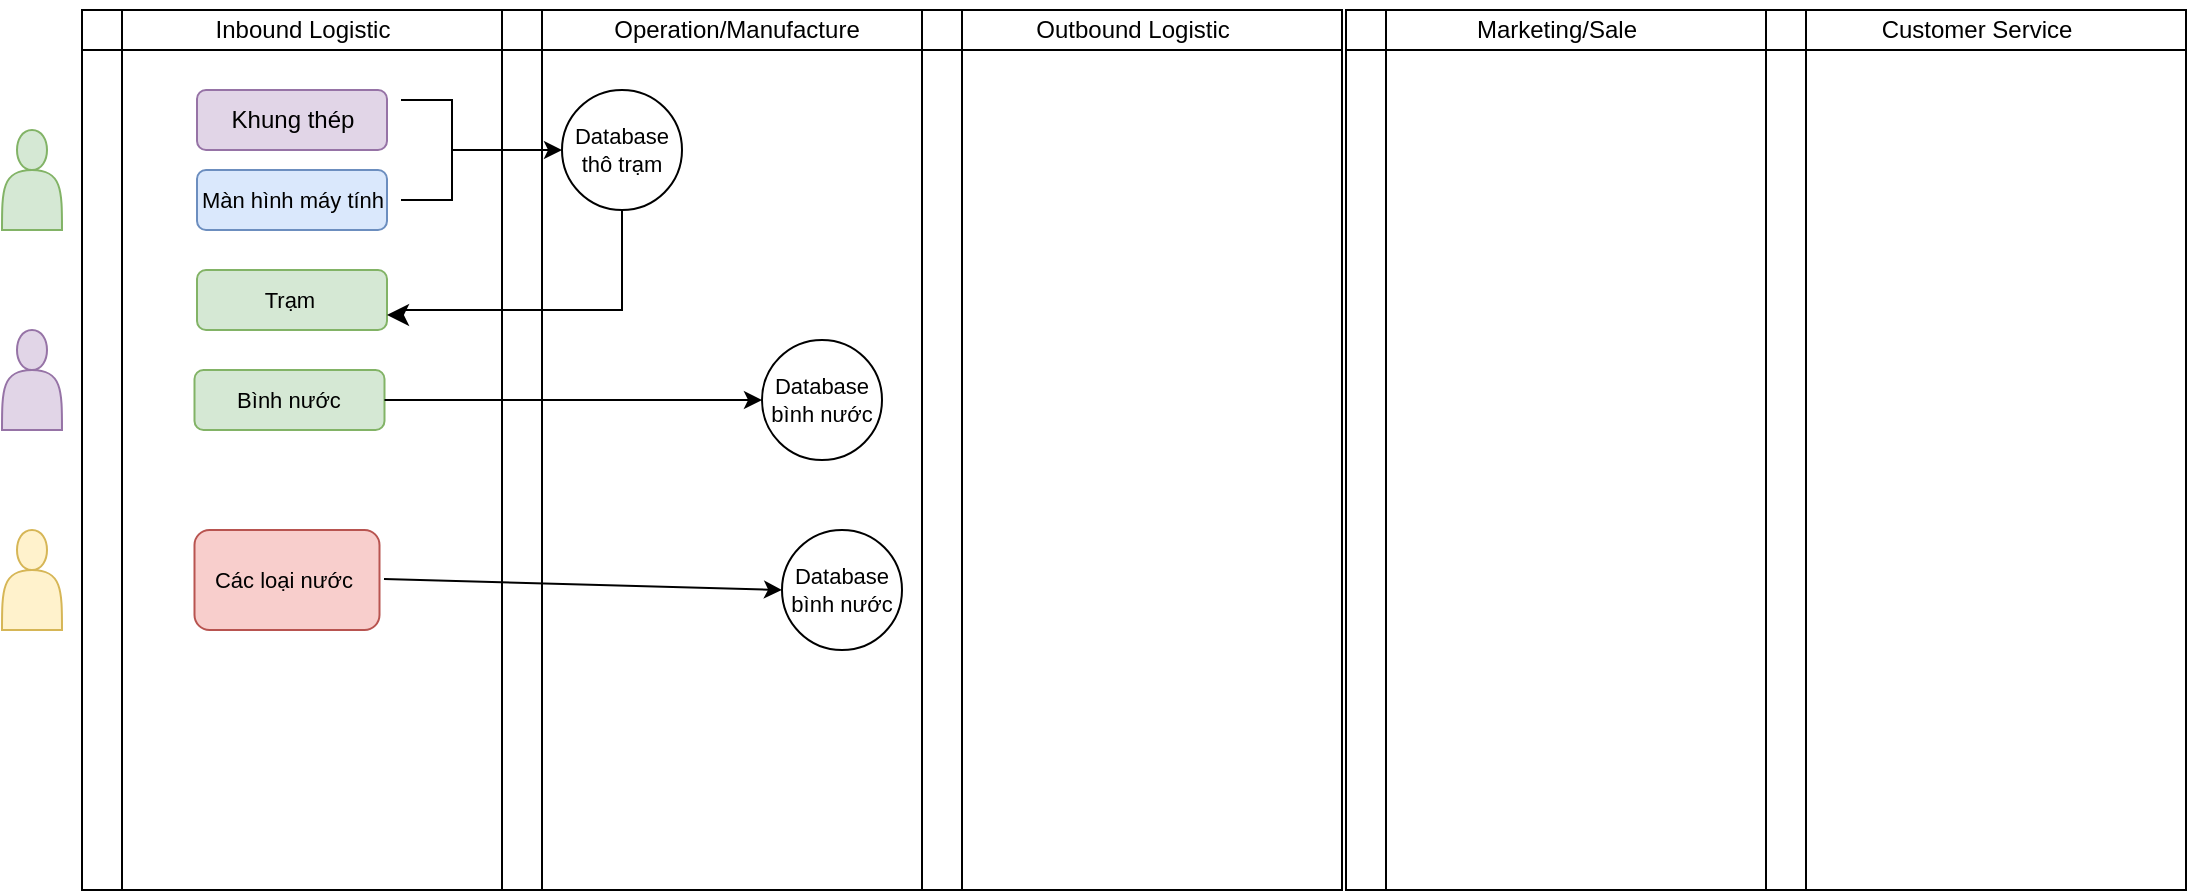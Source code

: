 <mxfile version="24.7.17">
  <diagram name="Page-1" id="wM1payCSYXfOGqNj-sEZ">
    <mxGraphModel dx="954" dy="647" grid="1" gridSize="10" guides="1" tooltips="1" connect="1" arrows="0" fold="1" page="1" pageScale="1" pageWidth="1654" pageHeight="1169" math="0" shadow="0">
      <root>
        <mxCell id="0" />
        <mxCell id="1" parent="0" />
        <mxCell id="lA_nZtJsFJba0ltW-i-2-1" value="" style="shape=internalStorage;whiteSpace=wrap;html=1;backgroundOutline=1;" vertex="1" parent="1">
          <mxGeometry x="90" y="160" width="210" height="440" as="geometry" />
        </mxCell>
        <mxCell id="lA_nZtJsFJba0ltW-i-2-2" value="" style="shape=internalStorage;whiteSpace=wrap;html=1;backgroundOutline=1;" vertex="1" parent="1">
          <mxGeometry x="300" y="160" width="210" height="440" as="geometry" />
        </mxCell>
        <mxCell id="lA_nZtJsFJba0ltW-i-2-3" value="" style="shape=internalStorage;whiteSpace=wrap;html=1;backgroundOutline=1;" vertex="1" parent="1">
          <mxGeometry x="510" y="160" width="210" height="440" as="geometry" />
        </mxCell>
        <mxCell id="lA_nZtJsFJba0ltW-i-2-4" value="" style="shape=internalStorage;whiteSpace=wrap;html=1;backgroundOutline=1;" vertex="1" parent="1">
          <mxGeometry x="722" y="160" width="210" height="440" as="geometry" />
        </mxCell>
        <mxCell id="lA_nZtJsFJba0ltW-i-2-5" value="" style="shape=internalStorage;whiteSpace=wrap;html=1;backgroundOutline=1;" vertex="1" parent="1">
          <mxGeometry x="932" y="160" width="210" height="440" as="geometry" />
        </mxCell>
        <mxCell id="lA_nZtJsFJba0ltW-i-2-6" value="Inbound Logistic" style="text;html=1;align=center;verticalAlign=middle;whiteSpace=wrap;rounded=0;" vertex="1" parent="1">
          <mxGeometry x="143" y="155" width="115" height="30" as="geometry" />
        </mxCell>
        <mxCell id="lA_nZtJsFJba0ltW-i-2-7" value="Operation/Manufacture" style="text;html=1;align=center;verticalAlign=middle;whiteSpace=wrap;rounded=0;" vertex="1" parent="1">
          <mxGeometry x="360" y="155" width="115" height="30" as="geometry" />
        </mxCell>
        <mxCell id="lA_nZtJsFJba0ltW-i-2-8" value="Outbound Logistic" style="text;html=1;align=center;verticalAlign=middle;whiteSpace=wrap;rounded=0;" vertex="1" parent="1">
          <mxGeometry x="557.5" y="155" width="115" height="30" as="geometry" />
        </mxCell>
        <mxCell id="lA_nZtJsFJba0ltW-i-2-9" value="Marketing/Sale" style="text;html=1;align=center;verticalAlign=middle;whiteSpace=wrap;rounded=0;" vertex="1" parent="1">
          <mxGeometry x="770" y="155" width="115" height="30" as="geometry" />
        </mxCell>
        <mxCell id="lA_nZtJsFJba0ltW-i-2-11" value="Customer Service" style="text;html=1;align=center;verticalAlign=middle;whiteSpace=wrap;rounded=0;" vertex="1" parent="1">
          <mxGeometry x="979.5" y="155" width="115" height="30" as="geometry" />
        </mxCell>
        <mxCell id="lA_nZtJsFJba0ltW-i-2-12" value="Khung thép" style="rounded=1;whiteSpace=wrap;html=1;fillColor=#e1d5e7;strokeColor=#9673a6;" vertex="1" parent="1">
          <mxGeometry x="147.5" y="200" width="95" height="30" as="geometry" />
        </mxCell>
        <mxCell id="lA_nZtJsFJba0ltW-i-2-13" value="&lt;font style=&quot;font-size: 11px;&quot;&gt;Màn hình máy tính&lt;/font&gt;" style="rounded=1;whiteSpace=wrap;html=1;fillColor=#dae8fc;strokeColor=#6c8ebf;" vertex="1" parent="1">
          <mxGeometry x="147.5" y="240" width="95" height="30" as="geometry" />
        </mxCell>
        <mxCell id="lA_nZtJsFJba0ltW-i-2-14" value="&lt;span style=&quot;font-size: 11px;&quot;&gt;Bình nước&lt;/span&gt;" style="rounded=1;whiteSpace=wrap;html=1;fillColor=#d5e8d4;strokeColor=#82b366;" vertex="1" parent="1">
          <mxGeometry x="146.25" y="340" width="95" height="30" as="geometry" />
        </mxCell>
        <mxCell id="lA_nZtJsFJba0ltW-i-2-15" value="&lt;span style=&quot;font-size: 11px;&quot;&gt;Các loại nước&amp;nbsp;&lt;/span&gt;" style="rounded=1;whiteSpace=wrap;html=1;fillColor=#f8cecc;strokeColor=#b85450;" vertex="1" parent="1">
          <mxGeometry x="146.25" y="420" width="92.5" height="50" as="geometry" />
        </mxCell>
        <mxCell id="lA_nZtJsFJba0ltW-i-2-16" value="Database thô trạm" style="ellipse;whiteSpace=wrap;html=1;aspect=fixed;fontSize=11;" vertex="1" parent="1">
          <mxGeometry x="330" y="200" width="60" height="60" as="geometry" />
        </mxCell>
        <mxCell id="lA_nZtJsFJba0ltW-i-2-17" value="" style="shape=partialRectangle;whiteSpace=wrap;html=1;bottom=1;right=1;left=1;top=0;fillColor=none;routingCenterX=-0.5;rotation=-90;" vertex="1" parent="1">
          <mxGeometry x="237.5" y="217.5" width="50" height="25" as="geometry" />
        </mxCell>
        <mxCell id="lA_nZtJsFJba0ltW-i-2-18" value="" style="endArrow=classic;html=1;rounded=0;entryX=0;entryY=0.5;entryDx=0;entryDy=0;exitX=0.5;exitY=1;exitDx=0;exitDy=0;" edge="1" parent="1" source="lA_nZtJsFJba0ltW-i-2-17" target="lA_nZtJsFJba0ltW-i-2-16">
          <mxGeometry width="50" height="50" relative="1" as="geometry">
            <mxPoint x="280" y="242.5" as="sourcePoint" />
            <mxPoint x="330" y="192.5" as="targetPoint" />
          </mxGeometry>
        </mxCell>
        <mxCell id="lA_nZtJsFJba0ltW-i-2-19" value="&lt;span style=&quot;font-size: 11px;&quot;&gt;Trạm&amp;nbsp;&lt;/span&gt;" style="rounded=1;whiteSpace=wrap;html=1;fillColor=#d5e8d4;strokeColor=#82b366;" vertex="1" parent="1">
          <mxGeometry x="147.5" y="290" width="95" height="30" as="geometry" />
        </mxCell>
        <mxCell id="lA_nZtJsFJba0ltW-i-2-22" value="" style="edgeStyle=segmentEdgeStyle;endArrow=classic;html=1;curved=0;rounded=0;endSize=8;startSize=8;entryX=1;entryY=0.75;entryDx=0;entryDy=0;exitX=0.5;exitY=1;exitDx=0;exitDy=0;" edge="1" parent="1" source="lA_nZtJsFJba0ltW-i-2-16" target="lA_nZtJsFJba0ltW-i-2-19">
          <mxGeometry width="50" height="50" relative="1" as="geometry">
            <mxPoint x="300" y="310" as="sourcePoint" />
            <mxPoint x="350" y="260" as="targetPoint" />
            <Array as="points">
              <mxPoint x="360" y="310" />
              <mxPoint x="250" y="310" />
              <mxPoint x="250" y="313" />
            </Array>
          </mxGeometry>
        </mxCell>
        <mxCell id="lA_nZtJsFJba0ltW-i-2-23" value="" style="shape=actor;whiteSpace=wrap;html=1;fillColor=#e1d5e7;strokeColor=#9673a6;" vertex="1" parent="1">
          <mxGeometry x="50" y="320" width="30" height="50" as="geometry" />
        </mxCell>
        <mxCell id="lA_nZtJsFJba0ltW-i-2-24" value="" style="shape=actor;whiteSpace=wrap;html=1;fillColor=#d5e8d4;strokeColor=#82b366;" vertex="1" parent="1">
          <mxGeometry x="50" y="220" width="30" height="50" as="geometry" />
        </mxCell>
        <mxCell id="lA_nZtJsFJba0ltW-i-2-25" value="" style="shape=actor;whiteSpace=wrap;html=1;fillColor=#fff2cc;strokeColor=#d6b656;" vertex="1" parent="1">
          <mxGeometry x="50" y="420" width="30" height="50" as="geometry" />
        </mxCell>
        <mxCell id="lA_nZtJsFJba0ltW-i-2-26" value="Database bình nước" style="ellipse;whiteSpace=wrap;html=1;aspect=fixed;fontSize=11;" vertex="1" parent="1">
          <mxGeometry x="430" y="325" width="60" height="60" as="geometry" />
        </mxCell>
        <mxCell id="lA_nZtJsFJba0ltW-i-2-27" value="" style="endArrow=classic;html=1;rounded=0;entryX=0;entryY=0.5;entryDx=0;entryDy=0;exitX=1;exitY=0.5;exitDx=0;exitDy=0;" edge="1" parent="1" source="lA_nZtJsFJba0ltW-i-2-14" target="lA_nZtJsFJba0ltW-i-2-26">
          <mxGeometry width="50" height="50" relative="1" as="geometry">
            <mxPoint x="340" y="375" as="sourcePoint" />
            <mxPoint x="390" y="325" as="targetPoint" />
          </mxGeometry>
        </mxCell>
        <mxCell id="lA_nZtJsFJba0ltW-i-2-28" value="Database bình nước" style="ellipse;whiteSpace=wrap;html=1;aspect=fixed;fontSize=11;" vertex="1" parent="1">
          <mxGeometry x="440" y="420" width="60" height="60" as="geometry" />
        </mxCell>
        <mxCell id="lA_nZtJsFJba0ltW-i-2-29" value="" style="endArrow=classic;html=1;rounded=0;exitX=1;exitY=0.5;exitDx=0;exitDy=0;entryX=0;entryY=0.5;entryDx=0;entryDy=0;" edge="1" parent="1" target="lA_nZtJsFJba0ltW-i-2-28">
          <mxGeometry width="50" height="50" relative="1" as="geometry">
            <mxPoint x="241" y="444.5" as="sourcePoint" />
            <mxPoint x="450" y="450" as="targetPoint" />
          </mxGeometry>
        </mxCell>
      </root>
    </mxGraphModel>
  </diagram>
</mxfile>
